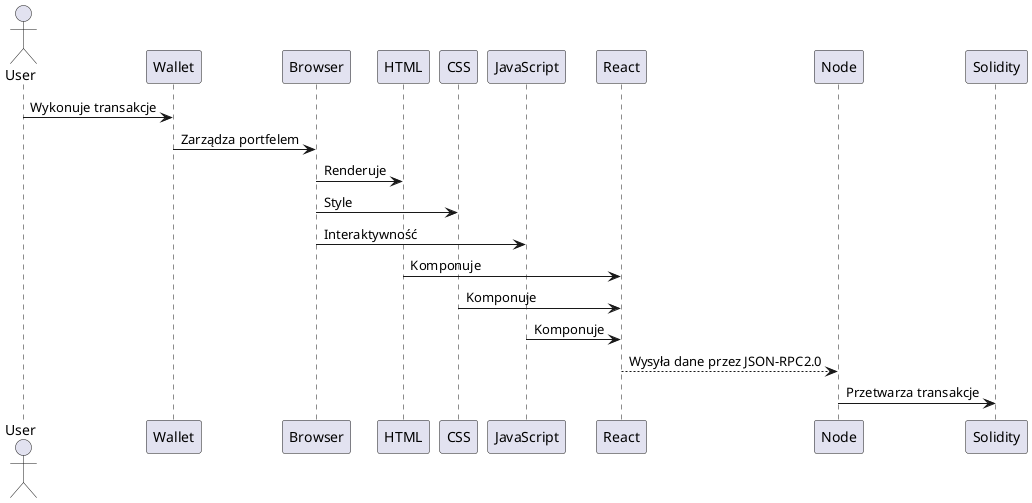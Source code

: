 @startuml

actor User
participant Wallet
participant Browser
participant HTML
participant CSS
participant JavaScript
participant React
participant Node
participant Solidity

User -> Wallet: Wykonuje transakcje
Wallet -> Browser: Zarządza portfelem
Browser -> HTML: Renderuje
Browser -> CSS: Style
Browser -> JavaScript: Interaktywność
HTML -> React: Komponuje
CSS -> React: Komponuje
JavaScript -> React: Komponuje
React --> Node: Wysyła dane przez JSON-RPC2.0
Node -> Solidity: Przetwarza transakcje



@enduml
